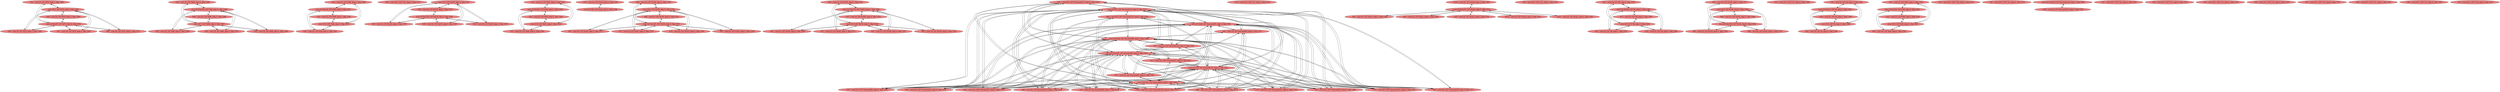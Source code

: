 
digraph G {


node1713 [fillcolor=lightcoral,label="  %56 = load i32, i32* %j70, align 4, !dbg !1490",shape=ellipse,style=filled ]
node1712 [fillcolor=lightcoral,label="  %54 = load i32, i32* %i66, align 4, !dbg !1489",shape=ellipse,style=filled ]
node1709 [fillcolor=lightcoral,label="  %22 = load i32, i32* %i28, align 4, !dbg !1398",shape=ellipse,style=filled ]
node1708 [fillcolor=lightcoral,label="  %59 = load i32, i32* %i66, align 4, !dbg !1498",shape=ellipse,style=filled ]
node1706 [fillcolor=lightcoral,label="  %38 = load i32**, i32*** %a, align 8, !dbg !1471",shape=ellipse,style=filled ]
node1710 [fillcolor=lightcoral,label="  store i32 0, i32* %j138, align 4, !dbg !1557",shape=ellipse,style=filled ]
node1704 [fillcolor=lightcoral,label="  %32 = load i32, i32* %j50, align 4, !dbg !1433",shape=ellipse,style=filled ]
node1702 [fillcolor=lightcoral,label="  %78 = load i32, i32* %tmp, align 4, !dbg !1538",shape=ellipse,style=filled ]
node1700 [fillcolor=lightcoral,label="  %80 = load i32, i32* %i105, align 4, !dbg !1540",shape=ellipse,style=filled ]
node1707 [fillcolor=lightcoral,label="  %33 = load i32, i32* %j50, align 4, !dbg !1436",shape=ellipse,style=filled ]
node1699 [fillcolor=lightcoral,label="  %82 = load i32, i32* %j109, align 4, !dbg !1541",shape=ellipse,style=filled ]
node1698 [fillcolor=lightcoral,label="  %81 = load i32*, i32** %arrayidx127, align 8, !dbg !1539",shape=ellipse,style=filled ]
node1696 [fillcolor=lightcoral,label="  store i32 0, i32* %j70, align 4, !dbg !1456",shape=ellipse,style=filled ]
node1694 [fillcolor=lightcoral,label="  store i32 %73, i32* %arrayidx125, align 4, !dbg !1537",shape=ellipse,style=filled ]
node1693 [fillcolor=lightcoral,label="  %76 = load i32*, i32** %arrayidx123, align 8, !dbg !1534",shape=ellipse,style=filled ]
node1692 [fillcolor=lightcoral,label="  %74 = load i32**, i32*** %c, align 8, !dbg !1534",shape=ellipse,style=filled ]
node1691 [fillcolor=lightcoral,label="  %100 = load i32, i32* %expn, align 4, !dbg !1600",shape=ellipse,style=filled ]
node1689 [fillcolor=lightcoral,label="  %75 = load i32, i32* %i105, align 4, !dbg !1535",shape=ellipse,style=filled ]
node1685 [fillcolor=lightcoral,label="  %50 = load i32*, i32** %arrayidx86, align 8, !dbg !1479",shape=ellipse,style=filled ]
node1684 [fillcolor=lightcoral,label="  %72 = load i32, i32* %j109, align 4, !dbg !1531",shape=ellipse,style=filled ]
node1682 [fillcolor=lightcoral,label="  %69 = load i32**, i32*** %c, align 8, !dbg !1529",shape=ellipse,style=filled ]
node1680 [fillcolor=lightcoral,label="  store i32 %inc100, i32* %i66, align 4, !dbg !1498",shape=ellipse,style=filled ]
node1688 [fillcolor=lightcoral,label="  %41 = load i32, i32* %k, align 4, !dbg !1474",shape=ellipse,style=filled ]
node1679 [fillcolor=lightcoral,label="  store i32 %68, i32* %tmp, align 4, !dbg !1528",shape=ellipse,style=filled ]
node1678 [fillcolor=lightcoral,label="  %68 = load i32, i32* %arrayidx116, align 4, !dbg !1524",shape=ellipse,style=filled ]
node1705 [fillcolor=lightcoral,label="  %36 = load i32, i32* %j70, align 4, !dbg !1458",shape=ellipse,style=filled ]
node1677 [fillcolor=lightcoral,label="  %67 = load i32, i32* %j109, align 4, !dbg !1527",shape=ellipse,style=filled ]
node1676 [fillcolor=lightcoral,label="  %63 = load i32, i32* %j109, align 4, !dbg !1520",shape=ellipse,style=filled ]
node1633 [fillcolor=lightcoral,label="  %92 = load i32, i32* %i142, align 4, !dbg !1577",shape=ellipse,style=filled ]
node1651 [fillcolor=lightcoral,label="  %88 = load i32, i32* %i142, align 4, !dbg !1574",shape=ellipse,style=filled ]
node1625 [fillcolor=lightcoral,label="  %47 = load i32, i32* %arrayidx84, align 4, !dbg !1475",shape=ellipse,style=filled ]
node1711 [fillcolor=lightcoral,label="  %53 = load i32**, i32*** %c, align 8, !dbg !1488",shape=ellipse,style=filled ]
node1624 [fillcolor=lightcoral,label="  store i32 0, i32* %i66, align 4, !dbg !1447",shape=ellipse,style=filled ]
node1599 [fillcolor=lightcoral,label="  %25 = load i32, i32* %j, align 4, !dbg !1402",shape=ellipse,style=filled ]
node1690 [fillcolor=lightcoral,label="  %51 = load i32, i32* %j70, align 4, !dbg !1481",shape=ellipse,style=filled ]
node1620 [fillcolor=lightcoral,label="  %40 = load i32*, i32** %arrayidx78, align 8, !dbg !1471",shape=ellipse,style=filled ]
node1618 [fillcolor=lightcoral,label="  %26 = load i32, i32* %i28, align 4, !dbg !1407",shape=ellipse,style=filled ]
node1627 [fillcolor=lightcoral,label="  %55 = load i32*, i32** %arrayidx93, align 8, !dbg !1488",shape=ellipse,style=filled ]
node1703 [fillcolor=lightcoral,label="  %83 = load i32, i32* %j109, align 4, !dbg !1546",shape=ellipse,style=filled ]
node1652 [fillcolor=lightcoral,label="  store i32 %inc133, i32* %j109, align 4, !dbg !1546",shape=ellipse,style=filled ]
node1673 [fillcolor=lightcoral,label="  %24 = load i32, i32* %j, align 4, !dbg !1399",shape=ellipse,style=filled ]
node1621 [fillcolor=lightcoral,label="  %39 = load i32, i32* %i66, align 4, !dbg !1473",shape=ellipse,style=filled ]
node1683 [fillcolor=lightcoral,label="  %71 = load i32*, i32** %arrayidx118, align 8, !dbg !1529",shape=ellipse,style=filled ]
node1610 [fillcolor=lightcoral,label="  %52 = load i32, i32* %k, align 4, !dbg !1484",shape=ellipse,style=filled ]
node1660 [fillcolor=lightcoral,label="  %27 = load i32, i32* %i46, align 4, !dbg !1415",shape=ellipse,style=filled ]
node1615 [fillcolor=lightcoral,label="  %43 = load i32**, i32*** %b, align 8, !dbg !1475",shape=ellipse,style=filled ]
node1653 [fillcolor=lightcoral,label="  store i32 0, i32* %i105, align 4, !dbg !1509",shape=ellipse,style=filled ]
node1614 [fillcolor=lightcoral,label="  %45 = load i32*, i32** %arrayidx82, align 8, !dbg !1475",shape=ellipse,style=filled ]
node1602 [fillcolor=lightcoral,label="  store i32 %inc44, i32* %i28, align 4, !dbg !1407",shape=ellipse,style=filled ]
node1603 [fillcolor=lightcoral,label="  %20 = load i32, i32* %j, align 4, !dbg !1390",shape=ellipse,style=filled ]
node1636 [fillcolor=lightcoral,label="  store i32 0, i32* %i142, align 4, !dbg !1566",shape=ellipse,style=filled ]
node1626 [fillcolor=lightcoral,label="  %95 = load i32, i32* %i142, align 4, !dbg !1582",shape=ellipse,style=filled ]
node1681 [fillcolor=lightcoral,label="  %28 = load i32, i32* %j50, align 4, !dbg !1424",shape=ellipse,style=filled ]
node1622 [fillcolor=lightcoral,label="  %91 = load i32**, i32*** %c, align 8, !dbg !1576",shape=ellipse,style=filled ]
node1604 [fillcolor=lightcoral,label="  store i32 %inc61, i32* %j50, align 4, !dbg !1436",shape=ellipse,style=filled ]
node1629 [fillcolor=lightcoral,label="  store i32 %call102, i32* %arrayidx104, align 4, !dbg !1506",shape=ellipse,style=filled ]
node1628 [fillcolor=lightcoral,label="  store i32 %inc97, i32* %j70, align 4, !dbg !1493",shape=ellipse,style=filled ]
node1600 [fillcolor=lightcoral,label="  %23 = load i32*, i32** %arrayidx37, align 8, !dbg !1397",shape=ellipse,style=filled ]
node1601 [fillcolor=lightcoral,label="  %21 = load i32**, i32*** %a, align 8, !dbg !1397",shape=ellipse,style=filled ]
node1608 [fillcolor=lightcoral,label="  store i32 0, i32* %j50, align 4, !dbg !1422",shape=ellipse,style=filled ]
node1654 [fillcolor=lightcoral,label="  %35 = load i32, i32* %i66, align 4, !dbg !1449",shape=ellipse,style=filled ]
node1667 [fillcolor=lightcoral,label="  %98 = load i32, i32* %arrayidx162, align 4, !dbg !1593",shape=ellipse,style=filled ]
node1695 [fillcolor=lightcoral,label="  %64 = load i32**, i32*** %c, align 8, !dbg !1524",shape=ellipse,style=filled ]
node1632 [fillcolor=lightcoral,label="  %97 = load i32, i32* %expn, align 4, !dbg !1591",shape=ellipse,style=filled ]
node1656 [fillcolor=lightcoral,label="  %61 = load i32, i32* %expn, align 4, !dbg !1504",shape=ellipse,style=filled ]
node1697 [fillcolor=lightcoral,label="  %79 = load i32**, i32*** %c, align 8, !dbg !1539",shape=ellipse,style=filled ]
node1613 [fillcolor=lightcoral,label="  %44 = load i32, i32* %k, align 4, !dbg !1476",shape=ellipse,style=filled ]
node1605 [fillcolor=lightcoral,label="  store i32 %rem, i32* %arrayidx39, align 4, !dbg !1400",shape=ellipse,style=filled ]
node1638 [fillcolor=lightcoral,label="  %90 = load i32, i32* %j138, align 4, !dbg !1575",shape=ellipse,style=filled ]
node1598 [fillcolor=lightcoral,label="  store i32 %inc41, i32* %j, align 4, !dbg !1402",shape=ellipse,style=filled ]
node1686 [fillcolor=lightcoral,label="  %48 = load i32**, i32*** %c, align 8, !dbg !1479",shape=ellipse,style=filled ]
node1645 [fillcolor=lightcoral,label="  %94 = load i32, i32* %j138, align 4, !dbg !1579",shape=ellipse,style=filled ]
node1658 [fillcolor=lightcoral,label="  %87 = load i32**, i32*** %c, align 8, !dbg !1572",shape=ellipse,style=filled ]
node1670 [fillcolor=lightcoral,label="  store i32 %inc136, i32* %i105, align 4, !dbg !1551",shape=ellipse,style=filled ]
node1606 [fillcolor=lightcoral,label="  %30 = load i32, i32* %i46, align 4, !dbg !1432",shape=ellipse,style=filled ]
node1612 [fillcolor=lightcoral,label="  %46 = load i32, i32* %j70, align 4, !dbg !1477",shape=ellipse,style=filled ]
node1666 [fillcolor=lightcoral,label="  %93 = load i32*, i32** %arrayidx152, align 8, !dbg !1576",shape=ellipse,style=filled ]
node1609 [fillcolor=lightcoral,label="  store i32 %inc90, i32* %k, align 4, !dbg !1484",shape=ellipse,style=filled ]
node1634 [fillcolor=lightcoral,label="  %86 = load i32, i32* %i142, align 4, !dbg !1568",shape=ellipse,style=filled ]
node1701 [fillcolor=lightcoral,label="  store i32 %78, i32* %arrayidx131, align 4, !dbg !1544",shape=ellipse,style=filled ]
node1644 [fillcolor=lightcoral,label="  %99 = load i32**, i32*** %c, align 8, !dbg !1594",shape=ellipse,style=filled ]
node1635 [fillcolor=lightcoral,label="  store i32 %inc64, i32* %i46, align 4, !dbg !1441",shape=ellipse,style=filled ]
node1637 [fillcolor=lightcoral,label="  store i32 %inc174, i32* %expn, align 4, !dbg !1612",shape=ellipse,style=filled ]
node1630 [fillcolor=lightcoral,label="  %70 = load i32, i32* %i105, align 4, !dbg !1530",shape=ellipse,style=filled ]
node1639 [fillcolor=lightcoral,label="  store i32 0, i32* %i28, align 4, !dbg !1379",shape=ellipse,style=filled ]
node1631 [fillcolor=lightcoral,label="  %96 = load i32, i32* %j138, align 4, !dbg !1587",shape=ellipse,style=filled ]
node1655 [fillcolor=lightcoral,label="  store i32 0, i32* %j109, align 4, !dbg !1518",shape=ellipse,style=filled ]
node1607 [fillcolor=lightcoral,label="  %34 = load i32, i32* %i46, align 4, !dbg !1441",shape=ellipse,style=filled ]
node1657 [fillcolor=lightcoral,label="  %85 = load i32, i32* %j138, align 4, !dbg !1559",shape=ellipse,style=filled ]
node1640 [fillcolor=lightcoral,label="  store i32 0, i32* %k, align 4, !dbg !1465",shape=ellipse,style=filled ]
node1623 [fillcolor=lightcoral,label="  %89 = load i32*, i32** %arrayidx147, align 8, !dbg !1572",shape=ellipse,style=filled ]
node1641 [fillcolor=lightcoral,label="  %57 = load i32, i32* %arrayidx95, align 4, !dbg !1491",shape=ellipse,style=filled ]
node1649 [fillcolor=lightcoral,label="  store i32 %rem55, i32* %arrayidx59, align 4, !dbg !1434",shape=ellipse,style=filled ]
node1671 [fillcolor=lightcoral,label="  %58 = load i32, i32* %j70, align 4, !dbg !1493",shape=ellipse,style=filled ]
node1643 [fillcolor=lightcoral,label="  store i32 0, i32* %i46, align 4, !dbg !1413",shape=ellipse,style=filled ]
node1619 [fillcolor=lightcoral,label="  %49 = load i32, i32* %i66, align 4, !dbg !1480",shape=ellipse,style=filled ]
node1672 [fillcolor=lightcoral,label="  %65 = load i32, i32* %i105, align 4, !dbg !1526",shape=ellipse,style=filled ]
node1647 [fillcolor=lightcoral,label="  %19 = load i32, i32* %i28, align 4, !dbg !1381",shape=ellipse,style=filled ]
node1668 [fillcolor=lightcoral,label="  %31 = load i32*, i32** %arrayidx57, align 8, !dbg !1431",shape=ellipse,style=filled ]
node1648 [fillcolor=lightcoral,label="  %18 = load i32, i32* %expn, align 4, !dbg !1372",shape=ellipse,style=filled ]
node1687 [fillcolor=lightcoral,label="  %73 = load i32, i32* %arrayidx121, align 4, !dbg !1529",shape=ellipse,style=filled ]
node1650 [fillcolor=lightcoral,label="  %37 = load i32, i32* %k, align 4, !dbg !1467",shape=ellipse,style=filled ]
node1616 [fillcolor=lightcoral,label="  store i32 0, i32* %j, align 4, !dbg !1388",shape=ellipse,style=filled ]
node1659 [fillcolor=lightcoral,label="  store i32 %inc159, i32* %j138, align 4, !dbg !1587",shape=ellipse,style=filled ]
node1662 [fillcolor=lightcoral,label="  %102 = load i32, i32* %expn, align 4, !dbg !1612",shape=ellipse,style=filled ]
node1617 [fillcolor=lightcoral,label="  %42 = load i32, i32* %arrayidx80, align 4, !dbg !1471",shape=ellipse,style=filled ]
node1611 [fillcolor=lightcoral,label="  store i32 %mul, i32* %arrayidx88, align 4, !dbg !1482",shape=ellipse,style=filled ]
node1661 [fillcolor=lightcoral,label="  %77 = load i32, i32* %j109, align 4, !dbg !1536",shape=ellipse,style=filled ]
node1663 [fillcolor=lightcoral,label="  %60 = load i32**, i32*** %c, align 8, !dbg !1502",shape=ellipse,style=filled ]
node1642 [fillcolor=lightcoral,label="  %62 = load i32, i32* %i105, align 4, !dbg !1511",shape=ellipse,style=filled ]
node1664 [fillcolor=lightcoral,label="  store i32 %add, i32* %arrayidx95, align 4, !dbg !1491",shape=ellipse,style=filled ]
node1665 [fillcolor=lightcoral,label="  store i32 %inc156, i32* %i142, align 4, !dbg !1582",shape=ellipse,style=filled ]
node1669 [fillcolor=lightcoral,label="  %84 = load i32, i32* %i105, align 4, !dbg !1551",shape=ellipse,style=filled ]
node1646 [fillcolor=lightcoral,label="  %101 = load i32, i32* %expn, align 4, !dbg !1607",shape=ellipse,style=filled ]
node1674 [fillcolor=lightcoral,label="  %29 = load i32**, i32*** %b, align 8, !dbg !1431",shape=ellipse,style=filled ]
node1675 [fillcolor=lightcoral,label="  %66 = load i32*, i32** %arrayidx114, align 8, !dbg !1524",shape=ellipse,style=filled ]

node1701->node1620 [ ]
node1701->node1693 [ ]
node1694->node1687 [ ]
node1685->node1701 [ ]
node1665->node1633 [ ]
node1633->node1665 [ ]
node1701->node1685 [ ]
node1683->node1694 [ ]
node1694->node1683 [ ]
node1712->node1680 [ ]
node1708->node1680 [ ]
node1701->node1678 [ ]
node1678->node1694 [ ]
node1694->node1678 [ ]
node1675->node1701 [ ]
node1675->node1694 [ ]
node1694->node1675 [ ]
node1680->node1712 [ ]
node1696->node1671 [ ]
node1670->node1700 [ ]
node1672->node1670 [ ]
node1670->node1672 [ ]
node1693->node1694 [ ]
node1694->node1693 [ ]
node1670->node1669 [ ]
node1668->node1701 [ ]
node1701->node1666 [ ]
node1664->node1693 [ ]
node1687->node1664 [ ]
node1664->node1687 [ ]
node1678->node1664 [ ]
node1645->node1710 [ ]
node1710->node1645 [ ]
node1675->node1664 [ ]
node1626->node1665 [ ]
node1655->node1703 [ ]
node1699->node1655 [ ]
node1684->node1655 [ ]
node1655->node1677 [ ]
node1677->node1655 [ ]
node1685->node1664 [ ]
node1671->node1696 [ ]
node1625->node1605 [ ]
node1611->node1625 [ ]
node1666->node1605 [ ]
node1694->node1641 [ ]
node1678->node1611 [ ]
node1606->node1643 [ ]
node1623->node1701 [ ]
node1649->node1625 [ ]
node1627->node1664 [ ]
node1664->node1668 [ ]
node1710->node1638 [ ]
node1659->node1657 [ ]
node1614->node1611 [ ]
node1611->node1614 [ ]
node1641->node1649 [ ]
node1683->node1605 [ ]
node1640->node1610 [ ]
node1664->node1600 [ ]
node1608->node1707 [ ]
node1649->node1685 [ ]
node1600->node1694 [ ]
node1628->node1612 [ ]
node1693->node1701 [ ]
node1612->node1696 [ ]
node1641->node1605 [ ]
node1623->node1611 [ ]
node1643->node1660 [ ]
node1701->node1668 [ ]
node1611->node1683 [ ]
node1649->node1617 [ ]
node1647->node1639 [ ]
node1617->node1649 [ ]
node1627->node1701 [ ]
node1659->node1645 [ ]
node1666->node1701 [ ]
node1623->node1605 [ ]
node1614->node1649 [ ]
node1657->node1659 [ ]
node1687->node1701 [ ]
node1698->node1664 [ ]
node1620->node1611 [ ]
node1619->node1624 [ ]
node1600->node1649 [ ]
node1624->node1619 [ ]
node1676->node1655 [ ]
node1696->node1705 [ ]
node1616->node1603 [ ]
node1605->node1600 [ ]
node1611->node1693 [ ]
node1703->node1655 [ ]
node1627->node1605 [ ]
node1701->node1623 [ ]
node1605->node1614 [ ]
node1694->node1698 [ ]
node1701->node1617 [ ]
node1664->node1620 [ ]
node1605->node1685 [ ]
node1617->node1701 [ ]
node1620->node1605 [ ]
node1643->node1607 [ ]
node1664->node1683 [ ]
node1664->node1627 [ ]
node1607->node1643 [ ]
node1605->node1625 [ ]
node1613->node1609 [ ]
node1669->node1670 [ ]
node1605->node1627 [ ]
node1710->node1657 [ ]
node1624->node1621 [ ]
node1617->node1611 [ ]
node1659->node1638 [ ]
node1638->node1659 [ ]
node1655->node1699 [ ]
node1705->node1696 [ ]
node1664->node1617 [ ]
node1701->node1627 [ ]
node1620->node1649 [ ]
node1656->node1637 [ ]
node1701->node1687 [ ]
node1652->node1661 [ ]
node1685->node1649 [ ]
node1634->node1636 [ ]
node1611->node1678 [ ]
node1611->node1685 [ ]
node1660->node1635 [ ]
node1611->node1627 [ ]
node1621->node1680 [ ]
node1636->node1626 [ ]
node1611->node1668 [ ]
node1681->node1608 [ ]
node1621->node1624 [ ]
node1687->node1605 [ ]
node1688->node1609 [ ]
node1640->node1613 [ ]
node1627->node1694 [ ]
node1699->node1652 [ ]
node1694->node1600 [ ]
node1664->node1698 [ ]
node1637->node1656 [ ]
node1676->node1652 [ ]
node1633->node1636 [ ]
node1668->node1611 [ ]
node1668->node1649 [ ]
node1625->node1701 [ ]
node1602->node1618 [ ]
node1649->node1620 [ ]
node1694->node1627 [ ]
node1614->node1701 [ ]
node1705->node1628 [ ]
node1608->node1681 [ ]
node1675->node1605 [ ]
node1672->node1653 [ ]
node1696->node1690 [ ]
node1680->node1619 [ ]
node1605->node1687 [ ]
node1703->node1652 [ ]
node1664->node1641 [ ]
node1710->node1631 [ ]
node1669->node1653 [ ]
node1696->node1713 [ ]
node1637->node1691 [ ]
node1638->node1710 [ ]
node1620->node1694 [ ]
node1652->node1703 [ ]
node1701->node1675 [ ]
node1646->node1637 [ ]
node1664->node1623 [ ]
node1698->node1701 [ ]
node1637->node1646 [ ]
node1639->node1709 [ ]
node1619->node1680 [ ]
node1657->node1710 [ ]
node1631->node1659 [ ]
node1698->node1605 [ ]
node1636->node1634 [ ]
node1690->node1628 [ ]
node1668->node1664 [ ]
node1694->node1620 [ ]
node1704->node1608 [ ]
node1693->node1649 [ ]
node1683->node1701 [ ]
node1624->node1708 [ ]
node1605->node1666 [ ]
node1701->node1600 [ ]
node1606->node1635 [ ]
node1713->node1696 [ ]
node1678->node1701 [ ]
node1677->node1652 [ ]
node1636->node1651 [ ]
node1691->node1637 [ ]
node1614->node1694 [ ]
node1694->node1685 [ ]
node1645->node1659 [ ]
node1651->node1636 [ ]
node1685->node1694 [ ]
node1698->node1694 [ ]
node1683->node1611 [ ]
node1690->node1696 [ ]
node1649->node1698 [ ]
node1680->node1621 [ ]
node1653->node1630 [ ]
node1701->node1641 [ ]
node1649->node1627 [ ]
node1641->node1701 [ ]
node1641->node1694 [ ]
node1630->node1653 [ ]
node1651->node1665 [ ]
node1614->node1605 [ ]
node1694->node1666 [ ]
node1600->node1664 [ ]
node1603->node1616 [ ]
node1637->node1632 [ ]
node1636->node1633 [ ]
node1693->node1664 [ ]
node1609->node1610 [ ]
node1694->node1623 [ ]
node1649->node1623 [ ]
node1605->node1623 [ ]
node1639->node1618 [ ]
node1609->node1650 [ ]
node1642->node1670 [ ]
node1666->node1664 [ ]
node1675->node1611 [ ]
node1632->node1637 [ ]
node1696->node1612 [ ]
node1700->node1670 [ ]
node1625->node1694 [ ]
node1617->node1664 [ ]
node1694->node1614 [ ]
node1602->node1709 [ ]
node1637->node1662 [ ]
node1600->node1605 [ ]
node1641->node1611 [ ]
node1659->node1631 [ ]
node1678->node1649 [ ]
node1701->node1698 [ ]
node1635->node1660 [ ]
node1605->node1641 [ ]
node1683->node1649 [ ]
node1709->node1639 [ ]
node1694->node1617 [ ]
node1666->node1694 [ ]
node1713->node1628 [ ]
node1627->node1611 [ ]
node1600->node1701 [ ]
node1628->node1713 [ ]
node1611->node1620 [ ]
node1611->node1666 [ ]
node1626->node1636 [ ]
node1670->node1642 [ ]
node1623->node1664 [ ]
node1613->node1640 [ ]
node1618->node1602 [ ]
node1627->node1649 [ ]
node1625->node1611 [ ]
node1614->node1664 [ ]
node1620->node1664 [ ]
node1620->node1701 [ ]
node1634->node1665 [ ]
node1694->node1625 [ ]
node1641->node1664 [ ]
node1693->node1611 [ ]
node1618->node1639 [ ]
node1625->node1649 [ ]
node1598->node1603 [ ]
node1628->node1705 [ ]
node1623->node1694 [ ]
node1649->node1641 [ ]
node1605->node1617 [ ]
node1605->node1698 [ ]
node1631->node1710 [ ]
node1693->node1605 [ ]
node1701->node1625 [ ]
node1640->node1650 [ ]
node1612->node1628 [ ]
node1707->node1604 [ ]
node1604->node1707 [ ]
node1704->node1604 [ ]
node1600->node1611 [ ]
node1664->node1614 [ ]
node1652->node1677 [ ]
node1604->node1704 [ ]
node1680->node1708 [ ]
node1678->node1605 [ ]
node1616->node1599 [ ]
node1709->node1602 [ ]
node1611->node1600 [ ]
node1598->node1599 [ ]
node1649->node1675 [ ]
node1694->node1668 [ ]
node1675->node1649 [ ]
node1668->node1605 [ ]
node1637->node1648 [ ]
node1698->node1611 [ ]
node1668->node1694 [ ]
node1628->node1690 [ ]
node1665->node1626 [ ]
node1617->node1694 [ ]
node1609->node1613 [ ]
node1607->node1635 [ ]
node1611->node1675 [ ]
node1617->node1605 [ ]
node1635->node1607 [ ]
node1655->node1684 [ ]
node1664->node1666 [ ]
node1684->node1652 [ ]
node1707->node1608 [ ]
node1628->node1671 [ ]
node1671->node1628 [ ]
node1689->node1653 [ ]
node1653->node1672 [ ]
node1605->node1683 [ ]
node1687->node1611 [ ]
node1683->node1664 [ ]
node1701->node1614 [ ]
node1603->node1598 [ ]
node1610->node1640 [ ]
node1623->node1649 [ ]
node1604->node1681 [ ]
node1640->node1688 [ ]
node1630->node1670 [ ]
node1688->node1640 [ ]
node1655->node1676 [ ]
node1605->node1678 [ ]
node1698->node1649 [ ]
node1681->node1604 [ ]
node1649->node1683 [ ]
node1650->node1609 [ ]
node1648->node1637 [ ]
node1654->node1680 [ ]
node1662->node1637 [ ]
node1611->node1698 [ ]
node1602->node1647 [ ]
node1647->node1602 [ ]
node1653->node1642 [ ]
node1649->node1600 [ ]
node1598->node1673 [ ]
node1673->node1598 [ ]
node1605->node1668 [ ]
node1666->node1611 [ ]
node1702->node1679 [ ]
node1635->node1606 [ ]
node1624->node1712 [ ]
node1643->node1606 [ ]
node1624->node1654 [ ]
node1625->node1664 [ ]
node1639->node1647 [ ]
node1642->node1653 [ ]
node1664->node1625 [ ]
node1629->node1667 [ ]
node1650->node1640 [ ]
node1605->node1693 [ ]
node1610->node1609 [ ]
node1654->node1624 [ ]
node1605->node1675 [ ]
node1616->node1673 [ ]
node1611->node1617 [ ]
node1687->node1694 [ ]
node1673->node1616 [ ]
node1665->node1634 [ ]
node1712->node1624 [ ]
node1670->node1689 [ ]
node1611->node1623 [ ]
node1685->node1611 [ ]
node1599->node1616 [ ]
node1653->node1700 [ ]
node1679->node1702 [ ]
node1649->node1614 [ ]
node1611->node1641 [ ]
node1664->node1685 [ ]
node1653->node1689 [ ]
node1660->node1643 [ ]
node1609->node1688 [ ]
node1685->node1605 [ ]
node1667->node1629 [ ]
node1649->node1666 [ ]
node1666->node1649 [ ]
node1649->node1668 [ ]
node1701->node1683 [ ]
node1649->node1678 [ ]
node1611->node1687 [ ]
node1649->node1687 [ ]
node1687->node1649 [ ]
node1649->node1693 [ ]
node1664->node1678 [ ]
node1605->node1620 [ ]
node1608->node1704 [ ]
node1664->node1675 [ ]
node1665->node1651 [ ]
node1661->node1652 [ ]
node1652->node1676 [ ]
node1652->node1699 [ ]
node1708->node1624 [ ]
node1653->node1669 [ ]
node1700->node1653 [ ]
node1599->node1598 [ ]
node1689->node1670 [ ]
node1680->node1654 [ ]
node1655->node1661 [ ]
node1670->node1630 [ ]
node1652->node1684 [ ]
node1661->node1655 [ ]


}
